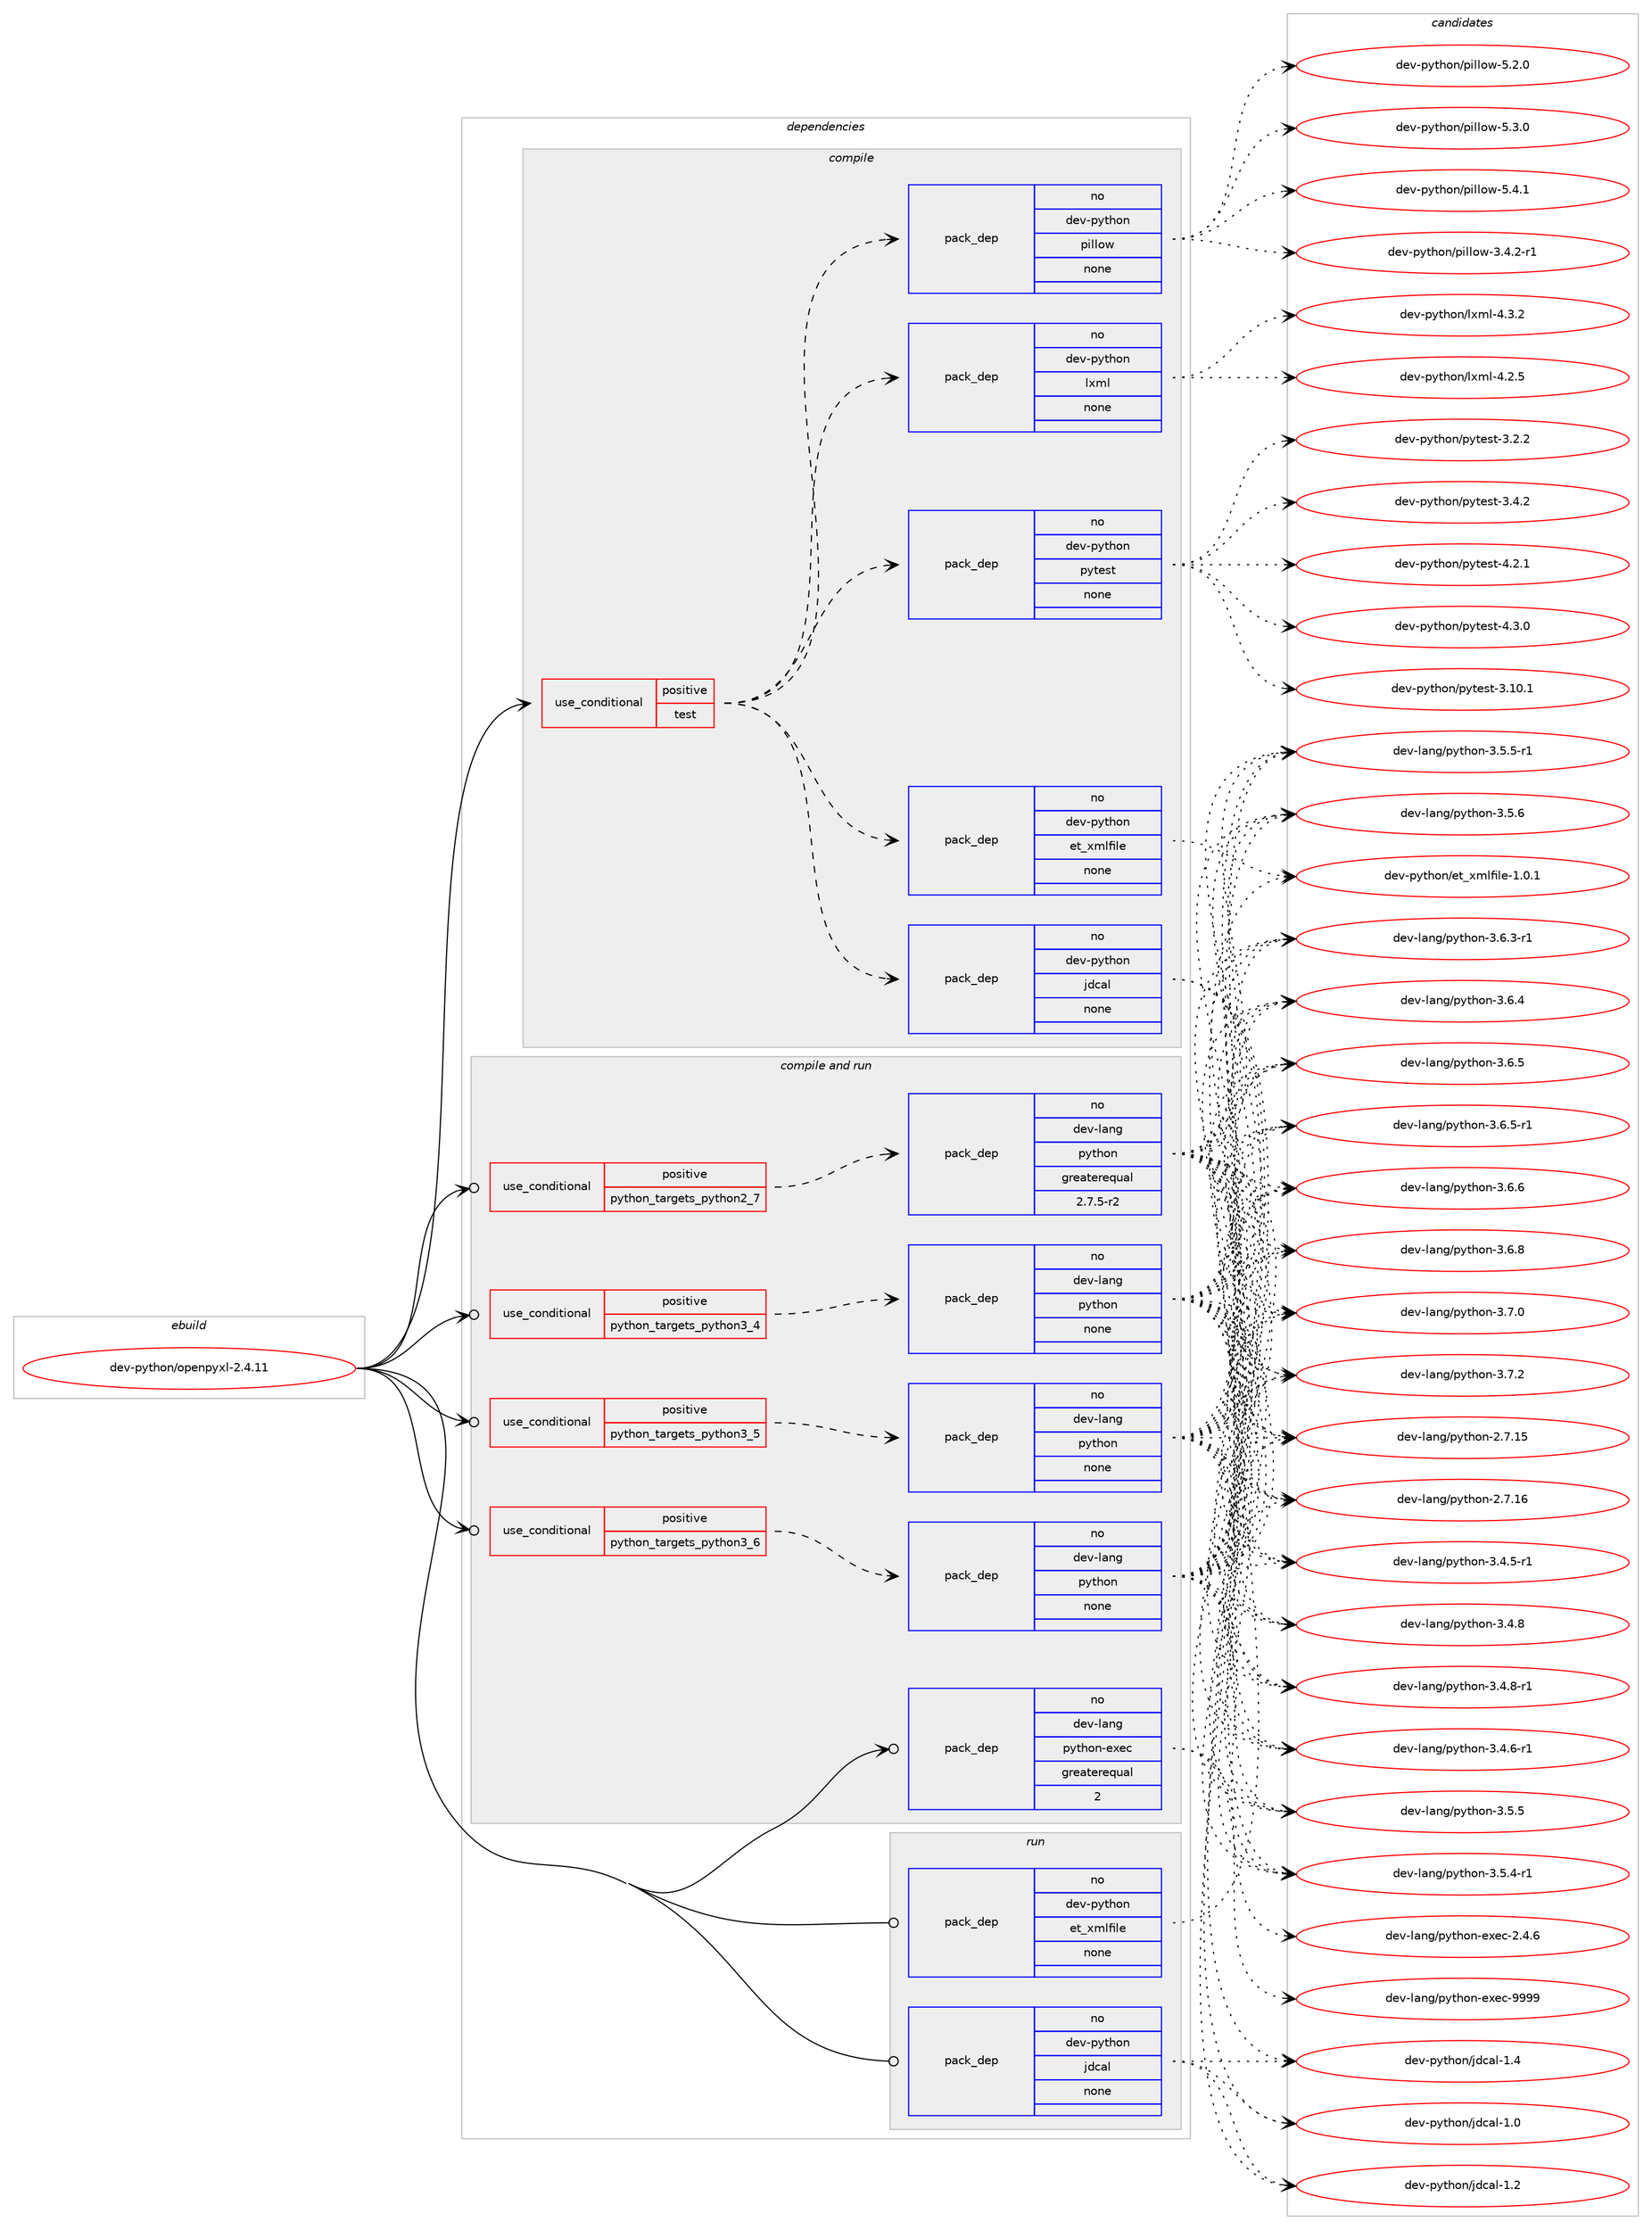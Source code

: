 digraph prolog {

# *************
# Graph options
# *************

newrank=true;
concentrate=true;
compound=true;
graph [rankdir=LR,fontname=Helvetica,fontsize=10,ranksep=1.5];#, ranksep=2.5, nodesep=0.2];
edge  [arrowhead=vee];
node  [fontname=Helvetica,fontsize=10];

# **********
# The ebuild
# **********

subgraph cluster_leftcol {
color=gray;
rank=same;
label=<<i>ebuild</i>>;
id [label="dev-python/openpyxl-2.4.11", color=red, width=4, href="../dev-python/openpyxl-2.4.11.svg"];
}

# ****************
# The dependencies
# ****************

subgraph cluster_midcol {
color=gray;
label=<<i>dependencies</i>>;
subgraph cluster_compile {
fillcolor="#eeeeee";
style=filled;
label=<<i>compile</i>>;
subgraph cond378545 {
dependency1421966 [label=<<TABLE BORDER="0" CELLBORDER="1" CELLSPACING="0" CELLPADDING="4"><TR><TD ROWSPAN="3" CELLPADDING="10">use_conditional</TD></TR><TR><TD>positive</TD></TR><TR><TD>test</TD></TR></TABLE>>, shape=none, color=red];
subgraph pack1020144 {
dependency1421967 [label=<<TABLE BORDER="0" CELLBORDER="1" CELLSPACING="0" CELLPADDING="4" WIDTH="220"><TR><TD ROWSPAN="6" CELLPADDING="30">pack_dep</TD></TR><TR><TD WIDTH="110">no</TD></TR><TR><TD>dev-python</TD></TR><TR><TD>jdcal</TD></TR><TR><TD>none</TD></TR><TR><TD></TD></TR></TABLE>>, shape=none, color=blue];
}
dependency1421966:e -> dependency1421967:w [weight=20,style="dashed",arrowhead="vee"];
subgraph pack1020145 {
dependency1421968 [label=<<TABLE BORDER="0" CELLBORDER="1" CELLSPACING="0" CELLPADDING="4" WIDTH="220"><TR><TD ROWSPAN="6" CELLPADDING="30">pack_dep</TD></TR><TR><TD WIDTH="110">no</TD></TR><TR><TD>dev-python</TD></TR><TR><TD>et_xmlfile</TD></TR><TR><TD>none</TD></TR><TR><TD></TD></TR></TABLE>>, shape=none, color=blue];
}
dependency1421966:e -> dependency1421968:w [weight=20,style="dashed",arrowhead="vee"];
subgraph pack1020146 {
dependency1421969 [label=<<TABLE BORDER="0" CELLBORDER="1" CELLSPACING="0" CELLPADDING="4" WIDTH="220"><TR><TD ROWSPAN="6" CELLPADDING="30">pack_dep</TD></TR><TR><TD WIDTH="110">no</TD></TR><TR><TD>dev-python</TD></TR><TR><TD>pytest</TD></TR><TR><TD>none</TD></TR><TR><TD></TD></TR></TABLE>>, shape=none, color=blue];
}
dependency1421966:e -> dependency1421969:w [weight=20,style="dashed",arrowhead="vee"];
subgraph pack1020147 {
dependency1421970 [label=<<TABLE BORDER="0" CELLBORDER="1" CELLSPACING="0" CELLPADDING="4" WIDTH="220"><TR><TD ROWSPAN="6" CELLPADDING="30">pack_dep</TD></TR><TR><TD WIDTH="110">no</TD></TR><TR><TD>dev-python</TD></TR><TR><TD>lxml</TD></TR><TR><TD>none</TD></TR><TR><TD></TD></TR></TABLE>>, shape=none, color=blue];
}
dependency1421966:e -> dependency1421970:w [weight=20,style="dashed",arrowhead="vee"];
subgraph pack1020148 {
dependency1421971 [label=<<TABLE BORDER="0" CELLBORDER="1" CELLSPACING="0" CELLPADDING="4" WIDTH="220"><TR><TD ROWSPAN="6" CELLPADDING="30">pack_dep</TD></TR><TR><TD WIDTH="110">no</TD></TR><TR><TD>dev-python</TD></TR><TR><TD>pillow</TD></TR><TR><TD>none</TD></TR><TR><TD></TD></TR></TABLE>>, shape=none, color=blue];
}
dependency1421966:e -> dependency1421971:w [weight=20,style="dashed",arrowhead="vee"];
}
id:e -> dependency1421966:w [weight=20,style="solid",arrowhead="vee"];
}
subgraph cluster_compileandrun {
fillcolor="#eeeeee";
style=filled;
label=<<i>compile and run</i>>;
subgraph cond378546 {
dependency1421972 [label=<<TABLE BORDER="0" CELLBORDER="1" CELLSPACING="0" CELLPADDING="4"><TR><TD ROWSPAN="3" CELLPADDING="10">use_conditional</TD></TR><TR><TD>positive</TD></TR><TR><TD>python_targets_python2_7</TD></TR></TABLE>>, shape=none, color=red];
subgraph pack1020149 {
dependency1421973 [label=<<TABLE BORDER="0" CELLBORDER="1" CELLSPACING="0" CELLPADDING="4" WIDTH="220"><TR><TD ROWSPAN="6" CELLPADDING="30">pack_dep</TD></TR><TR><TD WIDTH="110">no</TD></TR><TR><TD>dev-lang</TD></TR><TR><TD>python</TD></TR><TR><TD>greaterequal</TD></TR><TR><TD>2.7.5-r2</TD></TR></TABLE>>, shape=none, color=blue];
}
dependency1421972:e -> dependency1421973:w [weight=20,style="dashed",arrowhead="vee"];
}
id:e -> dependency1421972:w [weight=20,style="solid",arrowhead="odotvee"];
subgraph cond378547 {
dependency1421974 [label=<<TABLE BORDER="0" CELLBORDER="1" CELLSPACING="0" CELLPADDING="4"><TR><TD ROWSPAN="3" CELLPADDING="10">use_conditional</TD></TR><TR><TD>positive</TD></TR><TR><TD>python_targets_python3_4</TD></TR></TABLE>>, shape=none, color=red];
subgraph pack1020150 {
dependency1421975 [label=<<TABLE BORDER="0" CELLBORDER="1" CELLSPACING="0" CELLPADDING="4" WIDTH="220"><TR><TD ROWSPAN="6" CELLPADDING="30">pack_dep</TD></TR><TR><TD WIDTH="110">no</TD></TR><TR><TD>dev-lang</TD></TR><TR><TD>python</TD></TR><TR><TD>none</TD></TR><TR><TD></TD></TR></TABLE>>, shape=none, color=blue];
}
dependency1421974:e -> dependency1421975:w [weight=20,style="dashed",arrowhead="vee"];
}
id:e -> dependency1421974:w [weight=20,style="solid",arrowhead="odotvee"];
subgraph cond378548 {
dependency1421976 [label=<<TABLE BORDER="0" CELLBORDER="1" CELLSPACING="0" CELLPADDING="4"><TR><TD ROWSPAN="3" CELLPADDING="10">use_conditional</TD></TR><TR><TD>positive</TD></TR><TR><TD>python_targets_python3_5</TD></TR></TABLE>>, shape=none, color=red];
subgraph pack1020151 {
dependency1421977 [label=<<TABLE BORDER="0" CELLBORDER="1" CELLSPACING="0" CELLPADDING="4" WIDTH="220"><TR><TD ROWSPAN="6" CELLPADDING="30">pack_dep</TD></TR><TR><TD WIDTH="110">no</TD></TR><TR><TD>dev-lang</TD></TR><TR><TD>python</TD></TR><TR><TD>none</TD></TR><TR><TD></TD></TR></TABLE>>, shape=none, color=blue];
}
dependency1421976:e -> dependency1421977:w [weight=20,style="dashed",arrowhead="vee"];
}
id:e -> dependency1421976:w [weight=20,style="solid",arrowhead="odotvee"];
subgraph cond378549 {
dependency1421978 [label=<<TABLE BORDER="0" CELLBORDER="1" CELLSPACING="0" CELLPADDING="4"><TR><TD ROWSPAN="3" CELLPADDING="10">use_conditional</TD></TR><TR><TD>positive</TD></TR><TR><TD>python_targets_python3_6</TD></TR></TABLE>>, shape=none, color=red];
subgraph pack1020152 {
dependency1421979 [label=<<TABLE BORDER="0" CELLBORDER="1" CELLSPACING="0" CELLPADDING="4" WIDTH="220"><TR><TD ROWSPAN="6" CELLPADDING="30">pack_dep</TD></TR><TR><TD WIDTH="110">no</TD></TR><TR><TD>dev-lang</TD></TR><TR><TD>python</TD></TR><TR><TD>none</TD></TR><TR><TD></TD></TR></TABLE>>, shape=none, color=blue];
}
dependency1421978:e -> dependency1421979:w [weight=20,style="dashed",arrowhead="vee"];
}
id:e -> dependency1421978:w [weight=20,style="solid",arrowhead="odotvee"];
subgraph pack1020153 {
dependency1421980 [label=<<TABLE BORDER="0" CELLBORDER="1" CELLSPACING="0" CELLPADDING="4" WIDTH="220"><TR><TD ROWSPAN="6" CELLPADDING="30">pack_dep</TD></TR><TR><TD WIDTH="110">no</TD></TR><TR><TD>dev-lang</TD></TR><TR><TD>python-exec</TD></TR><TR><TD>greaterequal</TD></TR><TR><TD>2</TD></TR></TABLE>>, shape=none, color=blue];
}
id:e -> dependency1421980:w [weight=20,style="solid",arrowhead="odotvee"];
}
subgraph cluster_run {
fillcolor="#eeeeee";
style=filled;
label=<<i>run</i>>;
subgraph pack1020154 {
dependency1421981 [label=<<TABLE BORDER="0" CELLBORDER="1" CELLSPACING="0" CELLPADDING="4" WIDTH="220"><TR><TD ROWSPAN="6" CELLPADDING="30">pack_dep</TD></TR><TR><TD WIDTH="110">no</TD></TR><TR><TD>dev-python</TD></TR><TR><TD>et_xmlfile</TD></TR><TR><TD>none</TD></TR><TR><TD></TD></TR></TABLE>>, shape=none, color=blue];
}
id:e -> dependency1421981:w [weight=20,style="solid",arrowhead="odot"];
subgraph pack1020155 {
dependency1421982 [label=<<TABLE BORDER="0" CELLBORDER="1" CELLSPACING="0" CELLPADDING="4" WIDTH="220"><TR><TD ROWSPAN="6" CELLPADDING="30">pack_dep</TD></TR><TR><TD WIDTH="110">no</TD></TR><TR><TD>dev-python</TD></TR><TR><TD>jdcal</TD></TR><TR><TD>none</TD></TR><TR><TD></TD></TR></TABLE>>, shape=none, color=blue];
}
id:e -> dependency1421982:w [weight=20,style="solid",arrowhead="odot"];
}
}

# **************
# The candidates
# **************

subgraph cluster_choices {
rank=same;
color=gray;
label=<<i>candidates</i>>;

subgraph choice1020144 {
color=black;
nodesep=1;
choice1001011184511212111610411111047106100999710845494648 [label="dev-python/jdcal-1.0", color=red, width=4,href="../dev-python/jdcal-1.0.svg"];
choice1001011184511212111610411111047106100999710845494650 [label="dev-python/jdcal-1.2", color=red, width=4,href="../dev-python/jdcal-1.2.svg"];
choice1001011184511212111610411111047106100999710845494652 [label="dev-python/jdcal-1.4", color=red, width=4,href="../dev-python/jdcal-1.4.svg"];
dependency1421967:e -> choice1001011184511212111610411111047106100999710845494648:w [style=dotted,weight="100"];
dependency1421967:e -> choice1001011184511212111610411111047106100999710845494650:w [style=dotted,weight="100"];
dependency1421967:e -> choice1001011184511212111610411111047106100999710845494652:w [style=dotted,weight="100"];
}
subgraph choice1020145 {
color=black;
nodesep=1;
choice100101118451121211161041111104710111695120109108102105108101454946484649 [label="dev-python/et_xmlfile-1.0.1", color=red, width=4,href="../dev-python/et_xmlfile-1.0.1.svg"];
dependency1421968:e -> choice100101118451121211161041111104710111695120109108102105108101454946484649:w [style=dotted,weight="100"];
}
subgraph choice1020146 {
color=black;
nodesep=1;
choice100101118451121211161041111104711212111610111511645514649484649 [label="dev-python/pytest-3.10.1", color=red, width=4,href="../dev-python/pytest-3.10.1.svg"];
choice1001011184511212111610411111047112121116101115116455146504650 [label="dev-python/pytest-3.2.2", color=red, width=4,href="../dev-python/pytest-3.2.2.svg"];
choice1001011184511212111610411111047112121116101115116455146524650 [label="dev-python/pytest-3.4.2", color=red, width=4,href="../dev-python/pytest-3.4.2.svg"];
choice1001011184511212111610411111047112121116101115116455246504649 [label="dev-python/pytest-4.2.1", color=red, width=4,href="../dev-python/pytest-4.2.1.svg"];
choice1001011184511212111610411111047112121116101115116455246514648 [label="dev-python/pytest-4.3.0", color=red, width=4,href="../dev-python/pytest-4.3.0.svg"];
dependency1421969:e -> choice100101118451121211161041111104711212111610111511645514649484649:w [style=dotted,weight="100"];
dependency1421969:e -> choice1001011184511212111610411111047112121116101115116455146504650:w [style=dotted,weight="100"];
dependency1421969:e -> choice1001011184511212111610411111047112121116101115116455146524650:w [style=dotted,weight="100"];
dependency1421969:e -> choice1001011184511212111610411111047112121116101115116455246504649:w [style=dotted,weight="100"];
dependency1421969:e -> choice1001011184511212111610411111047112121116101115116455246514648:w [style=dotted,weight="100"];
}
subgraph choice1020147 {
color=black;
nodesep=1;
choice1001011184511212111610411111047108120109108455246504653 [label="dev-python/lxml-4.2.5", color=red, width=4,href="../dev-python/lxml-4.2.5.svg"];
choice1001011184511212111610411111047108120109108455246514650 [label="dev-python/lxml-4.3.2", color=red, width=4,href="../dev-python/lxml-4.3.2.svg"];
dependency1421970:e -> choice1001011184511212111610411111047108120109108455246504653:w [style=dotted,weight="100"];
dependency1421970:e -> choice1001011184511212111610411111047108120109108455246514650:w [style=dotted,weight="100"];
}
subgraph choice1020148 {
color=black;
nodesep=1;
choice10010111845112121116104111110471121051081081111194551465246504511449 [label="dev-python/pillow-3.4.2-r1", color=red, width=4,href="../dev-python/pillow-3.4.2-r1.svg"];
choice1001011184511212111610411111047112105108108111119455346504648 [label="dev-python/pillow-5.2.0", color=red, width=4,href="../dev-python/pillow-5.2.0.svg"];
choice1001011184511212111610411111047112105108108111119455346514648 [label="dev-python/pillow-5.3.0", color=red, width=4,href="../dev-python/pillow-5.3.0.svg"];
choice1001011184511212111610411111047112105108108111119455346524649 [label="dev-python/pillow-5.4.1", color=red, width=4,href="../dev-python/pillow-5.4.1.svg"];
dependency1421971:e -> choice10010111845112121116104111110471121051081081111194551465246504511449:w [style=dotted,weight="100"];
dependency1421971:e -> choice1001011184511212111610411111047112105108108111119455346504648:w [style=dotted,weight="100"];
dependency1421971:e -> choice1001011184511212111610411111047112105108108111119455346514648:w [style=dotted,weight="100"];
dependency1421971:e -> choice1001011184511212111610411111047112105108108111119455346524649:w [style=dotted,weight="100"];
}
subgraph choice1020149 {
color=black;
nodesep=1;
choice10010111845108971101034711212111610411111045504655464953 [label="dev-lang/python-2.7.15", color=red, width=4,href="../dev-lang/python-2.7.15.svg"];
choice10010111845108971101034711212111610411111045504655464954 [label="dev-lang/python-2.7.16", color=red, width=4,href="../dev-lang/python-2.7.16.svg"];
choice1001011184510897110103471121211161041111104551465246534511449 [label="dev-lang/python-3.4.5-r1", color=red, width=4,href="../dev-lang/python-3.4.5-r1.svg"];
choice1001011184510897110103471121211161041111104551465246544511449 [label="dev-lang/python-3.4.6-r1", color=red, width=4,href="../dev-lang/python-3.4.6-r1.svg"];
choice100101118451089711010347112121116104111110455146524656 [label="dev-lang/python-3.4.8", color=red, width=4,href="../dev-lang/python-3.4.8.svg"];
choice1001011184510897110103471121211161041111104551465246564511449 [label="dev-lang/python-3.4.8-r1", color=red, width=4,href="../dev-lang/python-3.4.8-r1.svg"];
choice1001011184510897110103471121211161041111104551465346524511449 [label="dev-lang/python-3.5.4-r1", color=red, width=4,href="../dev-lang/python-3.5.4-r1.svg"];
choice100101118451089711010347112121116104111110455146534653 [label="dev-lang/python-3.5.5", color=red, width=4,href="../dev-lang/python-3.5.5.svg"];
choice1001011184510897110103471121211161041111104551465346534511449 [label="dev-lang/python-3.5.5-r1", color=red, width=4,href="../dev-lang/python-3.5.5-r1.svg"];
choice100101118451089711010347112121116104111110455146534654 [label="dev-lang/python-3.5.6", color=red, width=4,href="../dev-lang/python-3.5.6.svg"];
choice1001011184510897110103471121211161041111104551465446514511449 [label="dev-lang/python-3.6.3-r1", color=red, width=4,href="../dev-lang/python-3.6.3-r1.svg"];
choice100101118451089711010347112121116104111110455146544652 [label="dev-lang/python-3.6.4", color=red, width=4,href="../dev-lang/python-3.6.4.svg"];
choice100101118451089711010347112121116104111110455146544653 [label="dev-lang/python-3.6.5", color=red, width=4,href="../dev-lang/python-3.6.5.svg"];
choice1001011184510897110103471121211161041111104551465446534511449 [label="dev-lang/python-3.6.5-r1", color=red, width=4,href="../dev-lang/python-3.6.5-r1.svg"];
choice100101118451089711010347112121116104111110455146544654 [label="dev-lang/python-3.6.6", color=red, width=4,href="../dev-lang/python-3.6.6.svg"];
choice100101118451089711010347112121116104111110455146544656 [label="dev-lang/python-3.6.8", color=red, width=4,href="../dev-lang/python-3.6.8.svg"];
choice100101118451089711010347112121116104111110455146554648 [label="dev-lang/python-3.7.0", color=red, width=4,href="../dev-lang/python-3.7.0.svg"];
choice100101118451089711010347112121116104111110455146554650 [label="dev-lang/python-3.7.2", color=red, width=4,href="../dev-lang/python-3.7.2.svg"];
dependency1421973:e -> choice10010111845108971101034711212111610411111045504655464953:w [style=dotted,weight="100"];
dependency1421973:e -> choice10010111845108971101034711212111610411111045504655464954:w [style=dotted,weight="100"];
dependency1421973:e -> choice1001011184510897110103471121211161041111104551465246534511449:w [style=dotted,weight="100"];
dependency1421973:e -> choice1001011184510897110103471121211161041111104551465246544511449:w [style=dotted,weight="100"];
dependency1421973:e -> choice100101118451089711010347112121116104111110455146524656:w [style=dotted,weight="100"];
dependency1421973:e -> choice1001011184510897110103471121211161041111104551465246564511449:w [style=dotted,weight="100"];
dependency1421973:e -> choice1001011184510897110103471121211161041111104551465346524511449:w [style=dotted,weight="100"];
dependency1421973:e -> choice100101118451089711010347112121116104111110455146534653:w [style=dotted,weight="100"];
dependency1421973:e -> choice1001011184510897110103471121211161041111104551465346534511449:w [style=dotted,weight="100"];
dependency1421973:e -> choice100101118451089711010347112121116104111110455146534654:w [style=dotted,weight="100"];
dependency1421973:e -> choice1001011184510897110103471121211161041111104551465446514511449:w [style=dotted,weight="100"];
dependency1421973:e -> choice100101118451089711010347112121116104111110455146544652:w [style=dotted,weight="100"];
dependency1421973:e -> choice100101118451089711010347112121116104111110455146544653:w [style=dotted,weight="100"];
dependency1421973:e -> choice1001011184510897110103471121211161041111104551465446534511449:w [style=dotted,weight="100"];
dependency1421973:e -> choice100101118451089711010347112121116104111110455146544654:w [style=dotted,weight="100"];
dependency1421973:e -> choice100101118451089711010347112121116104111110455146544656:w [style=dotted,weight="100"];
dependency1421973:e -> choice100101118451089711010347112121116104111110455146554648:w [style=dotted,weight="100"];
dependency1421973:e -> choice100101118451089711010347112121116104111110455146554650:w [style=dotted,weight="100"];
}
subgraph choice1020150 {
color=black;
nodesep=1;
choice10010111845108971101034711212111610411111045504655464953 [label="dev-lang/python-2.7.15", color=red, width=4,href="../dev-lang/python-2.7.15.svg"];
choice10010111845108971101034711212111610411111045504655464954 [label="dev-lang/python-2.7.16", color=red, width=4,href="../dev-lang/python-2.7.16.svg"];
choice1001011184510897110103471121211161041111104551465246534511449 [label="dev-lang/python-3.4.5-r1", color=red, width=4,href="../dev-lang/python-3.4.5-r1.svg"];
choice1001011184510897110103471121211161041111104551465246544511449 [label="dev-lang/python-3.4.6-r1", color=red, width=4,href="../dev-lang/python-3.4.6-r1.svg"];
choice100101118451089711010347112121116104111110455146524656 [label="dev-lang/python-3.4.8", color=red, width=4,href="../dev-lang/python-3.4.8.svg"];
choice1001011184510897110103471121211161041111104551465246564511449 [label="dev-lang/python-3.4.8-r1", color=red, width=4,href="../dev-lang/python-3.4.8-r1.svg"];
choice1001011184510897110103471121211161041111104551465346524511449 [label="dev-lang/python-3.5.4-r1", color=red, width=4,href="../dev-lang/python-3.5.4-r1.svg"];
choice100101118451089711010347112121116104111110455146534653 [label="dev-lang/python-3.5.5", color=red, width=4,href="../dev-lang/python-3.5.5.svg"];
choice1001011184510897110103471121211161041111104551465346534511449 [label="dev-lang/python-3.5.5-r1", color=red, width=4,href="../dev-lang/python-3.5.5-r1.svg"];
choice100101118451089711010347112121116104111110455146534654 [label="dev-lang/python-3.5.6", color=red, width=4,href="../dev-lang/python-3.5.6.svg"];
choice1001011184510897110103471121211161041111104551465446514511449 [label="dev-lang/python-3.6.3-r1", color=red, width=4,href="../dev-lang/python-3.6.3-r1.svg"];
choice100101118451089711010347112121116104111110455146544652 [label="dev-lang/python-3.6.4", color=red, width=4,href="../dev-lang/python-3.6.4.svg"];
choice100101118451089711010347112121116104111110455146544653 [label="dev-lang/python-3.6.5", color=red, width=4,href="../dev-lang/python-3.6.5.svg"];
choice1001011184510897110103471121211161041111104551465446534511449 [label="dev-lang/python-3.6.5-r1", color=red, width=4,href="../dev-lang/python-3.6.5-r1.svg"];
choice100101118451089711010347112121116104111110455146544654 [label="dev-lang/python-3.6.6", color=red, width=4,href="../dev-lang/python-3.6.6.svg"];
choice100101118451089711010347112121116104111110455146544656 [label="dev-lang/python-3.6.8", color=red, width=4,href="../dev-lang/python-3.6.8.svg"];
choice100101118451089711010347112121116104111110455146554648 [label="dev-lang/python-3.7.0", color=red, width=4,href="../dev-lang/python-3.7.0.svg"];
choice100101118451089711010347112121116104111110455146554650 [label="dev-lang/python-3.7.2", color=red, width=4,href="../dev-lang/python-3.7.2.svg"];
dependency1421975:e -> choice10010111845108971101034711212111610411111045504655464953:w [style=dotted,weight="100"];
dependency1421975:e -> choice10010111845108971101034711212111610411111045504655464954:w [style=dotted,weight="100"];
dependency1421975:e -> choice1001011184510897110103471121211161041111104551465246534511449:w [style=dotted,weight="100"];
dependency1421975:e -> choice1001011184510897110103471121211161041111104551465246544511449:w [style=dotted,weight="100"];
dependency1421975:e -> choice100101118451089711010347112121116104111110455146524656:w [style=dotted,weight="100"];
dependency1421975:e -> choice1001011184510897110103471121211161041111104551465246564511449:w [style=dotted,weight="100"];
dependency1421975:e -> choice1001011184510897110103471121211161041111104551465346524511449:w [style=dotted,weight="100"];
dependency1421975:e -> choice100101118451089711010347112121116104111110455146534653:w [style=dotted,weight="100"];
dependency1421975:e -> choice1001011184510897110103471121211161041111104551465346534511449:w [style=dotted,weight="100"];
dependency1421975:e -> choice100101118451089711010347112121116104111110455146534654:w [style=dotted,weight="100"];
dependency1421975:e -> choice1001011184510897110103471121211161041111104551465446514511449:w [style=dotted,weight="100"];
dependency1421975:e -> choice100101118451089711010347112121116104111110455146544652:w [style=dotted,weight="100"];
dependency1421975:e -> choice100101118451089711010347112121116104111110455146544653:w [style=dotted,weight="100"];
dependency1421975:e -> choice1001011184510897110103471121211161041111104551465446534511449:w [style=dotted,weight="100"];
dependency1421975:e -> choice100101118451089711010347112121116104111110455146544654:w [style=dotted,weight="100"];
dependency1421975:e -> choice100101118451089711010347112121116104111110455146544656:w [style=dotted,weight="100"];
dependency1421975:e -> choice100101118451089711010347112121116104111110455146554648:w [style=dotted,weight="100"];
dependency1421975:e -> choice100101118451089711010347112121116104111110455146554650:w [style=dotted,weight="100"];
}
subgraph choice1020151 {
color=black;
nodesep=1;
choice10010111845108971101034711212111610411111045504655464953 [label="dev-lang/python-2.7.15", color=red, width=4,href="../dev-lang/python-2.7.15.svg"];
choice10010111845108971101034711212111610411111045504655464954 [label="dev-lang/python-2.7.16", color=red, width=4,href="../dev-lang/python-2.7.16.svg"];
choice1001011184510897110103471121211161041111104551465246534511449 [label="dev-lang/python-3.4.5-r1", color=red, width=4,href="../dev-lang/python-3.4.5-r1.svg"];
choice1001011184510897110103471121211161041111104551465246544511449 [label="dev-lang/python-3.4.6-r1", color=red, width=4,href="../dev-lang/python-3.4.6-r1.svg"];
choice100101118451089711010347112121116104111110455146524656 [label="dev-lang/python-3.4.8", color=red, width=4,href="../dev-lang/python-3.4.8.svg"];
choice1001011184510897110103471121211161041111104551465246564511449 [label="dev-lang/python-3.4.8-r1", color=red, width=4,href="../dev-lang/python-3.4.8-r1.svg"];
choice1001011184510897110103471121211161041111104551465346524511449 [label="dev-lang/python-3.5.4-r1", color=red, width=4,href="../dev-lang/python-3.5.4-r1.svg"];
choice100101118451089711010347112121116104111110455146534653 [label="dev-lang/python-3.5.5", color=red, width=4,href="../dev-lang/python-3.5.5.svg"];
choice1001011184510897110103471121211161041111104551465346534511449 [label="dev-lang/python-3.5.5-r1", color=red, width=4,href="../dev-lang/python-3.5.5-r1.svg"];
choice100101118451089711010347112121116104111110455146534654 [label="dev-lang/python-3.5.6", color=red, width=4,href="../dev-lang/python-3.5.6.svg"];
choice1001011184510897110103471121211161041111104551465446514511449 [label="dev-lang/python-3.6.3-r1", color=red, width=4,href="../dev-lang/python-3.6.3-r1.svg"];
choice100101118451089711010347112121116104111110455146544652 [label="dev-lang/python-3.6.4", color=red, width=4,href="../dev-lang/python-3.6.4.svg"];
choice100101118451089711010347112121116104111110455146544653 [label="dev-lang/python-3.6.5", color=red, width=4,href="../dev-lang/python-3.6.5.svg"];
choice1001011184510897110103471121211161041111104551465446534511449 [label="dev-lang/python-3.6.5-r1", color=red, width=4,href="../dev-lang/python-3.6.5-r1.svg"];
choice100101118451089711010347112121116104111110455146544654 [label="dev-lang/python-3.6.6", color=red, width=4,href="../dev-lang/python-3.6.6.svg"];
choice100101118451089711010347112121116104111110455146544656 [label="dev-lang/python-3.6.8", color=red, width=4,href="../dev-lang/python-3.6.8.svg"];
choice100101118451089711010347112121116104111110455146554648 [label="dev-lang/python-3.7.0", color=red, width=4,href="../dev-lang/python-3.7.0.svg"];
choice100101118451089711010347112121116104111110455146554650 [label="dev-lang/python-3.7.2", color=red, width=4,href="../dev-lang/python-3.7.2.svg"];
dependency1421977:e -> choice10010111845108971101034711212111610411111045504655464953:w [style=dotted,weight="100"];
dependency1421977:e -> choice10010111845108971101034711212111610411111045504655464954:w [style=dotted,weight="100"];
dependency1421977:e -> choice1001011184510897110103471121211161041111104551465246534511449:w [style=dotted,weight="100"];
dependency1421977:e -> choice1001011184510897110103471121211161041111104551465246544511449:w [style=dotted,weight="100"];
dependency1421977:e -> choice100101118451089711010347112121116104111110455146524656:w [style=dotted,weight="100"];
dependency1421977:e -> choice1001011184510897110103471121211161041111104551465246564511449:w [style=dotted,weight="100"];
dependency1421977:e -> choice1001011184510897110103471121211161041111104551465346524511449:w [style=dotted,weight="100"];
dependency1421977:e -> choice100101118451089711010347112121116104111110455146534653:w [style=dotted,weight="100"];
dependency1421977:e -> choice1001011184510897110103471121211161041111104551465346534511449:w [style=dotted,weight="100"];
dependency1421977:e -> choice100101118451089711010347112121116104111110455146534654:w [style=dotted,weight="100"];
dependency1421977:e -> choice1001011184510897110103471121211161041111104551465446514511449:w [style=dotted,weight="100"];
dependency1421977:e -> choice100101118451089711010347112121116104111110455146544652:w [style=dotted,weight="100"];
dependency1421977:e -> choice100101118451089711010347112121116104111110455146544653:w [style=dotted,weight="100"];
dependency1421977:e -> choice1001011184510897110103471121211161041111104551465446534511449:w [style=dotted,weight="100"];
dependency1421977:e -> choice100101118451089711010347112121116104111110455146544654:w [style=dotted,weight="100"];
dependency1421977:e -> choice100101118451089711010347112121116104111110455146544656:w [style=dotted,weight="100"];
dependency1421977:e -> choice100101118451089711010347112121116104111110455146554648:w [style=dotted,weight="100"];
dependency1421977:e -> choice100101118451089711010347112121116104111110455146554650:w [style=dotted,weight="100"];
}
subgraph choice1020152 {
color=black;
nodesep=1;
choice10010111845108971101034711212111610411111045504655464953 [label="dev-lang/python-2.7.15", color=red, width=4,href="../dev-lang/python-2.7.15.svg"];
choice10010111845108971101034711212111610411111045504655464954 [label="dev-lang/python-2.7.16", color=red, width=4,href="../dev-lang/python-2.7.16.svg"];
choice1001011184510897110103471121211161041111104551465246534511449 [label="dev-lang/python-3.4.5-r1", color=red, width=4,href="../dev-lang/python-3.4.5-r1.svg"];
choice1001011184510897110103471121211161041111104551465246544511449 [label="dev-lang/python-3.4.6-r1", color=red, width=4,href="../dev-lang/python-3.4.6-r1.svg"];
choice100101118451089711010347112121116104111110455146524656 [label="dev-lang/python-3.4.8", color=red, width=4,href="../dev-lang/python-3.4.8.svg"];
choice1001011184510897110103471121211161041111104551465246564511449 [label="dev-lang/python-3.4.8-r1", color=red, width=4,href="../dev-lang/python-3.4.8-r1.svg"];
choice1001011184510897110103471121211161041111104551465346524511449 [label="dev-lang/python-3.5.4-r1", color=red, width=4,href="../dev-lang/python-3.5.4-r1.svg"];
choice100101118451089711010347112121116104111110455146534653 [label="dev-lang/python-3.5.5", color=red, width=4,href="../dev-lang/python-3.5.5.svg"];
choice1001011184510897110103471121211161041111104551465346534511449 [label="dev-lang/python-3.5.5-r1", color=red, width=4,href="../dev-lang/python-3.5.5-r1.svg"];
choice100101118451089711010347112121116104111110455146534654 [label="dev-lang/python-3.5.6", color=red, width=4,href="../dev-lang/python-3.5.6.svg"];
choice1001011184510897110103471121211161041111104551465446514511449 [label="dev-lang/python-3.6.3-r1", color=red, width=4,href="../dev-lang/python-3.6.3-r1.svg"];
choice100101118451089711010347112121116104111110455146544652 [label="dev-lang/python-3.6.4", color=red, width=4,href="../dev-lang/python-3.6.4.svg"];
choice100101118451089711010347112121116104111110455146544653 [label="dev-lang/python-3.6.5", color=red, width=4,href="../dev-lang/python-3.6.5.svg"];
choice1001011184510897110103471121211161041111104551465446534511449 [label="dev-lang/python-3.6.5-r1", color=red, width=4,href="../dev-lang/python-3.6.5-r1.svg"];
choice100101118451089711010347112121116104111110455146544654 [label="dev-lang/python-3.6.6", color=red, width=4,href="../dev-lang/python-3.6.6.svg"];
choice100101118451089711010347112121116104111110455146544656 [label="dev-lang/python-3.6.8", color=red, width=4,href="../dev-lang/python-3.6.8.svg"];
choice100101118451089711010347112121116104111110455146554648 [label="dev-lang/python-3.7.0", color=red, width=4,href="../dev-lang/python-3.7.0.svg"];
choice100101118451089711010347112121116104111110455146554650 [label="dev-lang/python-3.7.2", color=red, width=4,href="../dev-lang/python-3.7.2.svg"];
dependency1421979:e -> choice10010111845108971101034711212111610411111045504655464953:w [style=dotted,weight="100"];
dependency1421979:e -> choice10010111845108971101034711212111610411111045504655464954:w [style=dotted,weight="100"];
dependency1421979:e -> choice1001011184510897110103471121211161041111104551465246534511449:w [style=dotted,weight="100"];
dependency1421979:e -> choice1001011184510897110103471121211161041111104551465246544511449:w [style=dotted,weight="100"];
dependency1421979:e -> choice100101118451089711010347112121116104111110455146524656:w [style=dotted,weight="100"];
dependency1421979:e -> choice1001011184510897110103471121211161041111104551465246564511449:w [style=dotted,weight="100"];
dependency1421979:e -> choice1001011184510897110103471121211161041111104551465346524511449:w [style=dotted,weight="100"];
dependency1421979:e -> choice100101118451089711010347112121116104111110455146534653:w [style=dotted,weight="100"];
dependency1421979:e -> choice1001011184510897110103471121211161041111104551465346534511449:w [style=dotted,weight="100"];
dependency1421979:e -> choice100101118451089711010347112121116104111110455146534654:w [style=dotted,weight="100"];
dependency1421979:e -> choice1001011184510897110103471121211161041111104551465446514511449:w [style=dotted,weight="100"];
dependency1421979:e -> choice100101118451089711010347112121116104111110455146544652:w [style=dotted,weight="100"];
dependency1421979:e -> choice100101118451089711010347112121116104111110455146544653:w [style=dotted,weight="100"];
dependency1421979:e -> choice1001011184510897110103471121211161041111104551465446534511449:w [style=dotted,weight="100"];
dependency1421979:e -> choice100101118451089711010347112121116104111110455146544654:w [style=dotted,weight="100"];
dependency1421979:e -> choice100101118451089711010347112121116104111110455146544656:w [style=dotted,weight="100"];
dependency1421979:e -> choice100101118451089711010347112121116104111110455146554648:w [style=dotted,weight="100"];
dependency1421979:e -> choice100101118451089711010347112121116104111110455146554650:w [style=dotted,weight="100"];
}
subgraph choice1020153 {
color=black;
nodesep=1;
choice1001011184510897110103471121211161041111104510112010199455046524654 [label="dev-lang/python-exec-2.4.6", color=red, width=4,href="../dev-lang/python-exec-2.4.6.svg"];
choice10010111845108971101034711212111610411111045101120101994557575757 [label="dev-lang/python-exec-9999", color=red, width=4,href="../dev-lang/python-exec-9999.svg"];
dependency1421980:e -> choice1001011184510897110103471121211161041111104510112010199455046524654:w [style=dotted,weight="100"];
dependency1421980:e -> choice10010111845108971101034711212111610411111045101120101994557575757:w [style=dotted,weight="100"];
}
subgraph choice1020154 {
color=black;
nodesep=1;
choice100101118451121211161041111104710111695120109108102105108101454946484649 [label="dev-python/et_xmlfile-1.0.1", color=red, width=4,href="../dev-python/et_xmlfile-1.0.1.svg"];
dependency1421981:e -> choice100101118451121211161041111104710111695120109108102105108101454946484649:w [style=dotted,weight="100"];
}
subgraph choice1020155 {
color=black;
nodesep=1;
choice1001011184511212111610411111047106100999710845494648 [label="dev-python/jdcal-1.0", color=red, width=4,href="../dev-python/jdcal-1.0.svg"];
choice1001011184511212111610411111047106100999710845494650 [label="dev-python/jdcal-1.2", color=red, width=4,href="../dev-python/jdcal-1.2.svg"];
choice1001011184511212111610411111047106100999710845494652 [label="dev-python/jdcal-1.4", color=red, width=4,href="../dev-python/jdcal-1.4.svg"];
dependency1421982:e -> choice1001011184511212111610411111047106100999710845494648:w [style=dotted,weight="100"];
dependency1421982:e -> choice1001011184511212111610411111047106100999710845494650:w [style=dotted,weight="100"];
dependency1421982:e -> choice1001011184511212111610411111047106100999710845494652:w [style=dotted,weight="100"];
}
}

}
